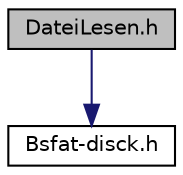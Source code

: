digraph "DateiLesen.h"
{
 // LATEX_PDF_SIZE
  edge [fontname="Helvetica",fontsize="10",labelfontname="Helvetica",labelfontsize="10"];
  node [fontname="Helvetica",fontsize="10",shape=record];
  Node1 [label="DateiLesen.h",height=0.2,width=0.4,color="black", fillcolor="grey75", style="filled", fontcolor="black",tooltip=" "];
  Node1 -> Node2 [color="midnightblue",fontsize="10",style="solid",fontname="Helvetica"];
  Node2 [label="Bsfat-disck.h",height=0.2,width=0.4,color="black", fillcolor="white", style="filled",URL="$_bsfat-disck_8h.html",tooltip=" "];
}
